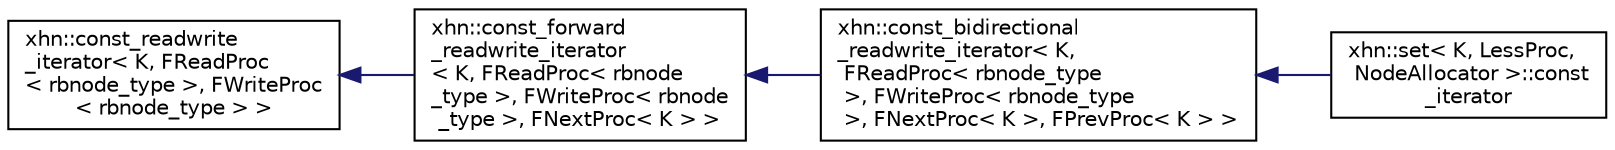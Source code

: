 digraph "Graphical Class Hierarchy"
{
  edge [fontname="Helvetica",fontsize="10",labelfontname="Helvetica",labelfontsize="10"];
  node [fontname="Helvetica",fontsize="10",shape=record];
  rankdir="LR";
  Node1 [label="xhn::const_readwrite\l_iterator\< K, FReadProc\l\< rbnode_type \>, FWriteProc\l\< rbnode_type \> \>",height=0.2,width=0.4,color="black", fillcolor="white", style="filled",URL="$classxhn_1_1const__readwrite__iterator.html"];
  Node1 -> Node2 [dir="back",color="midnightblue",fontsize="10",style="solid",fontname="Helvetica"];
  Node2 [label="xhn::const_forward\l_readwrite_iterator\l\< K, FReadProc\< rbnode\l_type \>, FWriteProc\< rbnode\l_type \>, FNextProc\< K \> \>",height=0.2,width=0.4,color="black", fillcolor="white", style="filled",URL="$classxhn_1_1const__forward__readwrite__iterator.html"];
  Node2 -> Node3 [dir="back",color="midnightblue",fontsize="10",style="solid",fontname="Helvetica"];
  Node3 [label="xhn::const_bidirectional\l_readwrite_iterator\< K,\l FReadProc\< rbnode_type\l \>, FWriteProc\< rbnode_type\l \>, FNextProc\< K \>, FPrevProc\< K \> \>",height=0.2,width=0.4,color="black", fillcolor="white", style="filled",URL="$classxhn_1_1const__bidirectional__readwrite__iterator.html"];
  Node3 -> Node4 [dir="back",color="midnightblue",fontsize="10",style="solid",fontname="Helvetica"];
  Node4 [label="xhn::set\< K, LessProc,\l NodeAllocator \>::const\l_iterator",height=0.2,width=0.4,color="black", fillcolor="white", style="filled",URL="$classxhn_1_1set_1_1const__iterator.html"];
}
